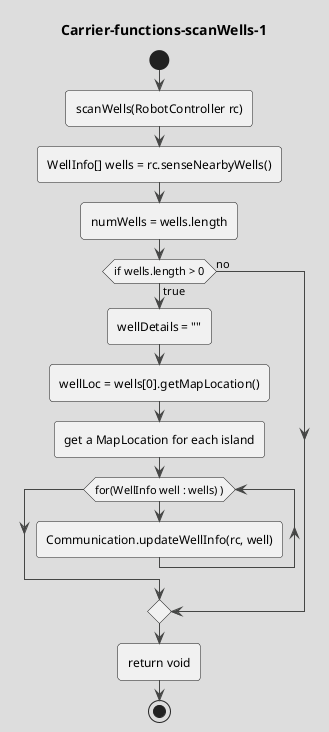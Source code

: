 @startuml Carrier-functions-scanWells-1
!theme toy 
title Carrier-functions-scanWells-1
start

' static void scanWells(RobotController rc) throws GameActionException {

:scanWells(RobotController rc);
:WellInfo[] wells = rc.senseNearbyWells();

:numWells = wells.length;

if(if wells.length > 0) then (true)
    :wellDetails = "";
    :wellLoc = wells[0].getMapLocation();
    :get a MapLocation for each island;

    while (for(WellInfo well : wells) ))
        :Communication.updateWellInfo(rc, well);
    endwhile
else (no)
endif


:return void; 
stop
@enduml

        ' :this is all commented out;
        ' if (if rc.senseTeamOccupyingIsland(well) == Team.NEUTRAL) then (true)
        '     :MapLocation[] locs = rc.senseNearbyIslandLocations(well);
        '     if(if locs.length > 0) then (true)
        '         :islandLoc = locs[0];
        '         :break;
        '     else (no)
        '     endif
        ' else (no)
        ' endif
' // logDetails = rc.getTeam() + ":"
' // + rc.getType() + "#" 
' // + rc.getID()  
' logDetails = " Health: " + rc.getHealth()  
' + " Location: " + rc.getLocation()
' + " RobotCount: " + rc.getRobotCount()
' + " numWells: " + numWells
' + " AD: " + rc.getResourceAmount(ResourceType.ADAMANTIUM) 
' + " MN: " + rc.getResourceAmount(ResourceType.MANA)  
' + " EX: " + rc.getResourceAmount(ResourceType.ELIXIR)
' // + " getClosestEnemy: " + Communication.getClosestEnemy(rc)  
' + " NumAnchors: " + rc.getNumAnchors(Anchor.STANDARD);   

' :addWell(RobotController rc, WellInfo well)
' :MapLocation me = rc.getLocation();
' while (for (int i = 0; i < MAX_STARTING_WELLS; i++)) 
'     if (rc.readSharedArray(i) == 0) then (true)
'         :rc.writeSharedArray(i, locationToInt(rc, me));
'         :break;
'     else (no)
'     endif
' endwhile


